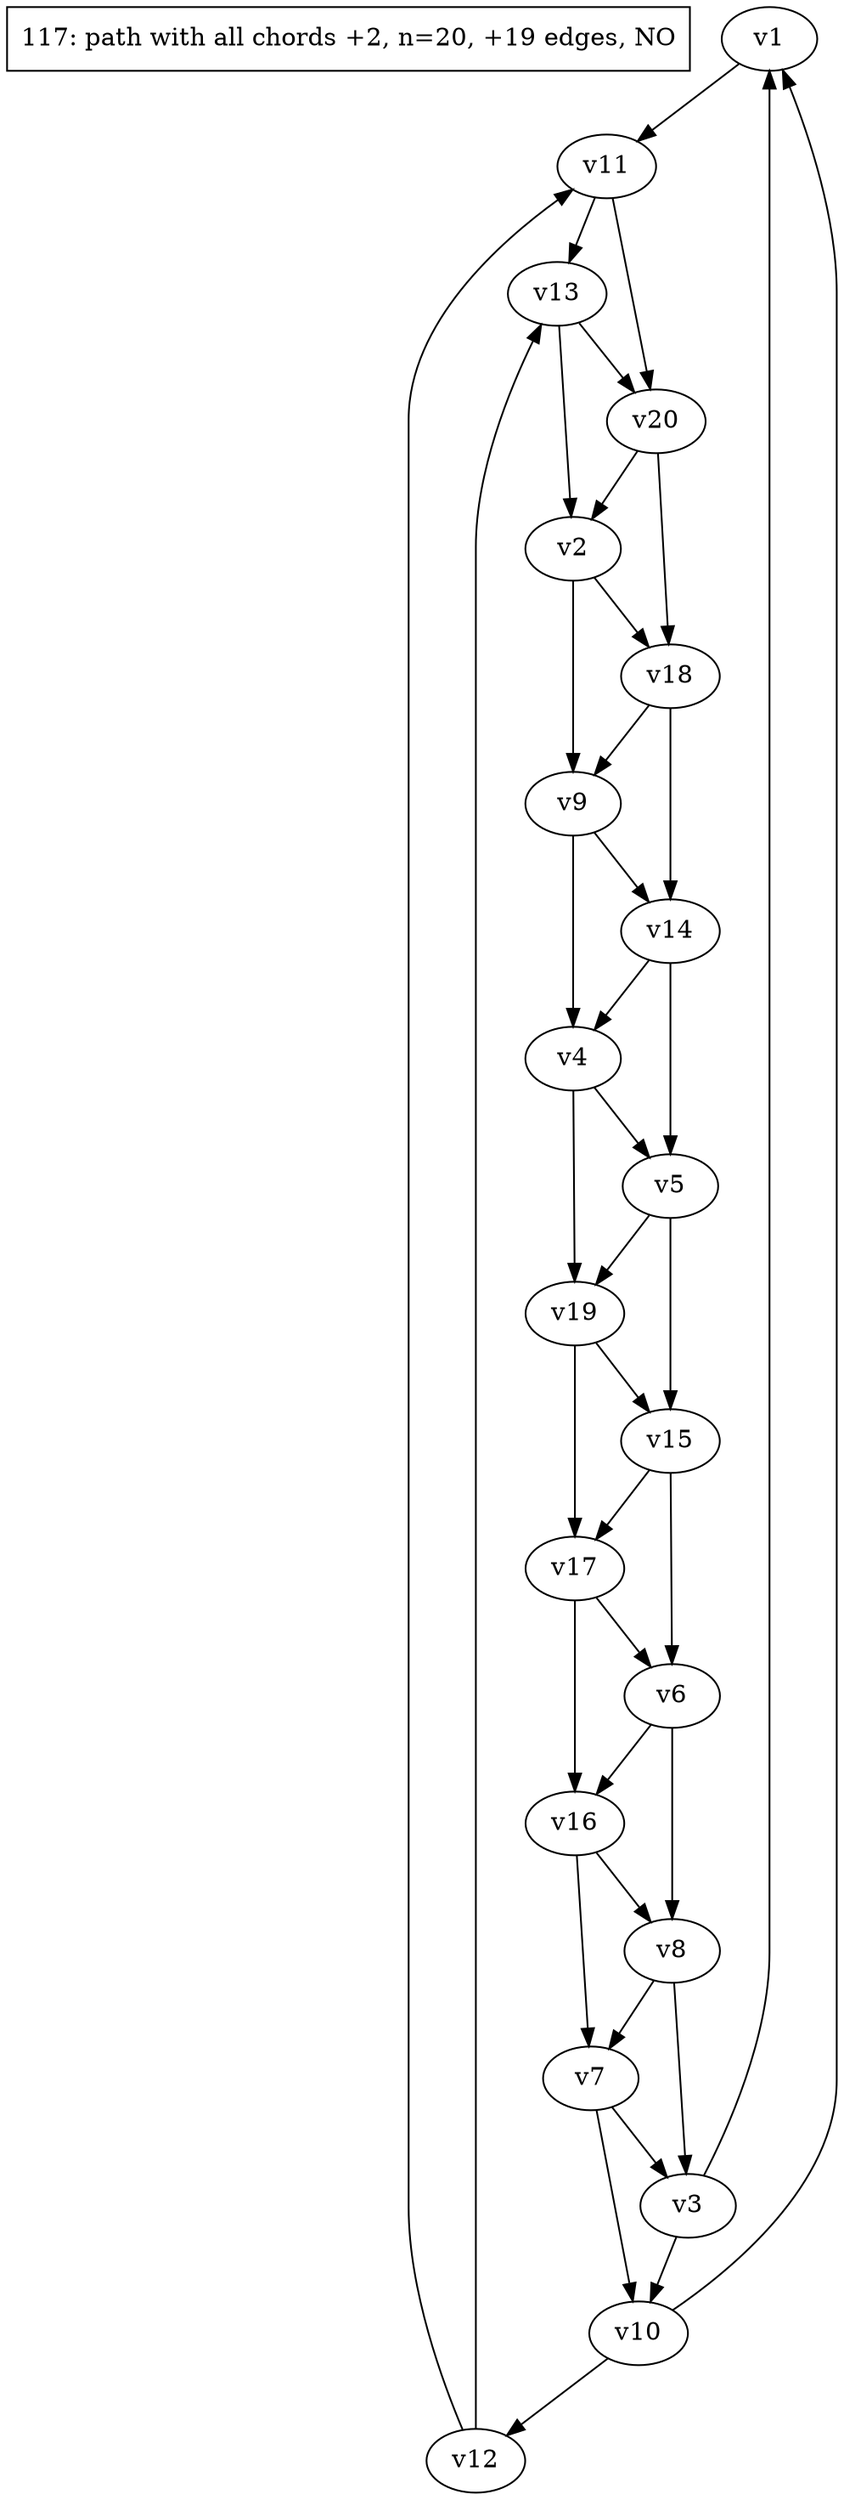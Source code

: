 digraph test117 {
	d[label="117: path with all chords +2, n=20, +19 edges, NO" shape=box]
	v1
	v2
	v3
	v4
	v5
	v6
	v7
	v8
	v9
	v10
	v11
	v12
	v13
	v14
	v15
	v16
	v17
	v18
	v19
	v20
	v10 -> v12;
	v16 -> v8;
	v19 -> v17;
	v4 -> v5;
	v18 -> v14;
	v5 -> v19;
	v14 -> v4;
	v11 -> v13;
	v2 -> v9;
	v3 -> v10;
	v9 -> v4;
	v17 -> v6;
	v8 -> v3;
	v19 -> v15;
	v12 -> v13;
	v18 -> v9;
	v15 -> v6;
	v13 -> v20;
	v4 -> v19;
	v6 -> v8;
	v6 -> v16;
	v17 -> v16;
	v9 -> v14;
	v1 -> v11;
	v8 -> v7;
	v7 -> v3;
	v10 -> v1;
	v7 -> v10;
	v12 -> v11;
	v2 -> v18;
	v14 -> v5;
	v16 -> v7;
	v13 -> v2;
	v20 -> v18;
	v20 -> v2;
	v3 -> v1;
	v15 -> v17;
	v5 -> v15;
	v11 -> v20;
}
